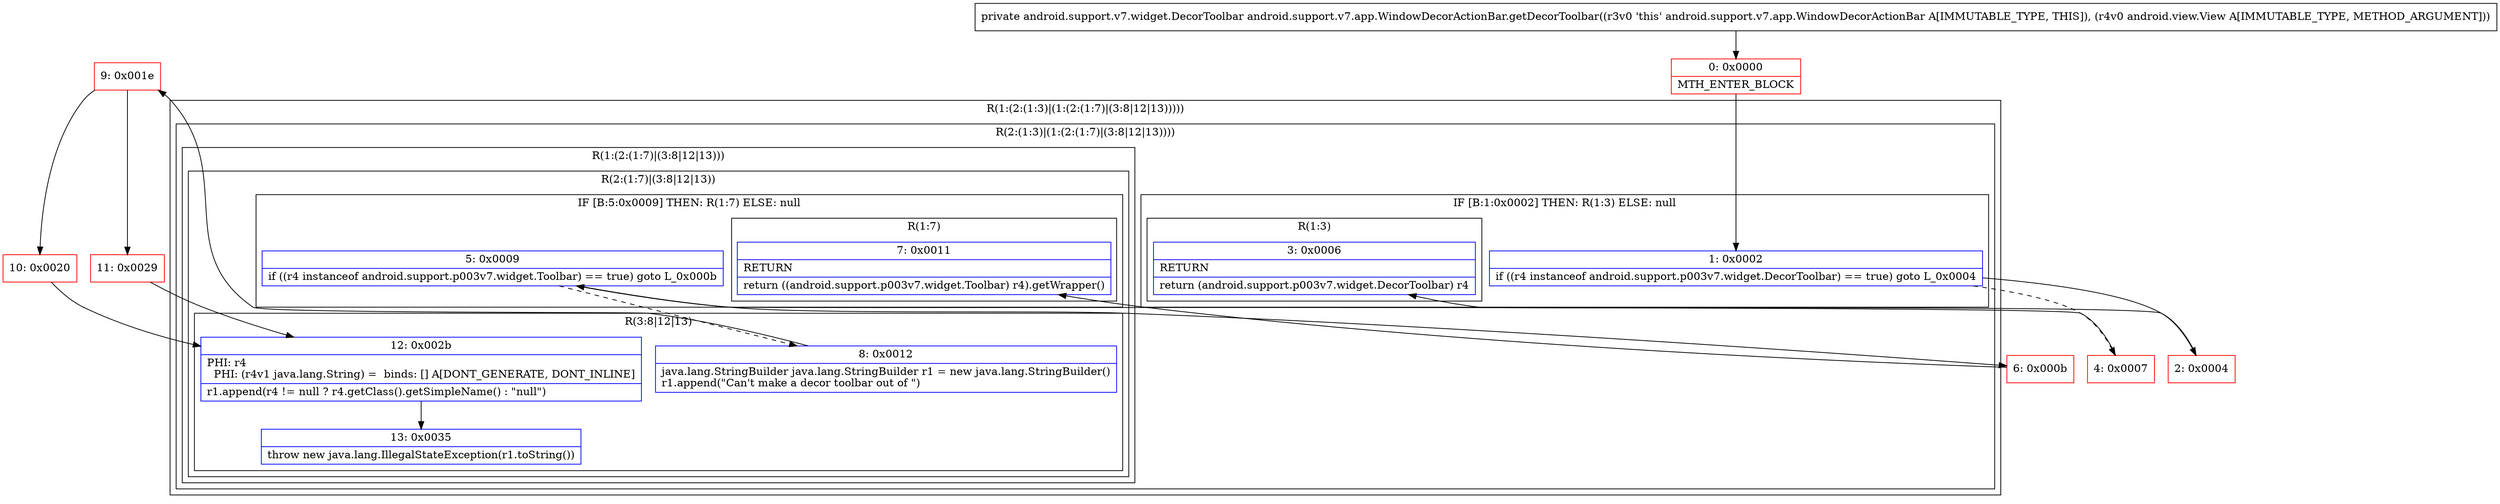 digraph "CFG forandroid.support.v7.app.WindowDecorActionBar.getDecorToolbar(Landroid\/view\/View;)Landroid\/support\/v7\/widget\/DecorToolbar;" {
subgraph cluster_Region_37752772 {
label = "R(1:(2:(1:3)|(1:(2:(1:7)|(3:8|12|13)))))";
node [shape=record,color=blue];
subgraph cluster_Region_309304189 {
label = "R(2:(1:3)|(1:(2:(1:7)|(3:8|12|13))))";
node [shape=record,color=blue];
subgraph cluster_IfRegion_735479682 {
label = "IF [B:1:0x0002] THEN: R(1:3) ELSE: null";
node [shape=record,color=blue];
Node_1 [shape=record,label="{1\:\ 0x0002|if ((r4 instanceof android.support.p003v7.widget.DecorToolbar) == true) goto L_0x0004\l}"];
subgraph cluster_Region_264765188 {
label = "R(1:3)";
node [shape=record,color=blue];
Node_3 [shape=record,label="{3\:\ 0x0006|RETURN\l|return (android.support.p003v7.widget.DecorToolbar) r4\l}"];
}
}
subgraph cluster_Region_226225943 {
label = "R(1:(2:(1:7)|(3:8|12|13)))";
node [shape=record,color=blue];
subgraph cluster_Region_1663121846 {
label = "R(2:(1:7)|(3:8|12|13))";
node [shape=record,color=blue];
subgraph cluster_IfRegion_2085898439 {
label = "IF [B:5:0x0009] THEN: R(1:7) ELSE: null";
node [shape=record,color=blue];
Node_5 [shape=record,label="{5\:\ 0x0009|if ((r4 instanceof android.support.p003v7.widget.Toolbar) == true) goto L_0x000b\l}"];
subgraph cluster_Region_1281079190 {
label = "R(1:7)";
node [shape=record,color=blue];
Node_7 [shape=record,label="{7\:\ 0x0011|RETURN\l|return ((android.support.p003v7.widget.Toolbar) r4).getWrapper()\l}"];
}
}
subgraph cluster_Region_923865654 {
label = "R(3:8|12|13)";
node [shape=record,color=blue];
Node_8 [shape=record,label="{8\:\ 0x0012|java.lang.StringBuilder java.lang.StringBuilder r1 = new java.lang.StringBuilder()\lr1.append(\"Can't make a decor toolbar out of \")\l}"];
Node_12 [shape=record,label="{12\:\ 0x002b|PHI: r4 \l  PHI: (r4v1 java.lang.String) =  binds: [] A[DONT_GENERATE, DONT_INLINE]\l|r1.append(r4 != null ? r4.getClass().getSimpleName() : \"null\")\l}"];
Node_13 [shape=record,label="{13\:\ 0x0035|throw new java.lang.IllegalStateException(r1.toString())\l}"];
}
}
}
}
}
Node_0 [shape=record,color=red,label="{0\:\ 0x0000|MTH_ENTER_BLOCK\l}"];
Node_2 [shape=record,color=red,label="{2\:\ 0x0004}"];
Node_4 [shape=record,color=red,label="{4\:\ 0x0007}"];
Node_6 [shape=record,color=red,label="{6\:\ 0x000b}"];
Node_9 [shape=record,color=red,label="{9\:\ 0x001e}"];
Node_10 [shape=record,color=red,label="{10\:\ 0x0020}"];
Node_11 [shape=record,color=red,label="{11\:\ 0x0029}"];
MethodNode[shape=record,label="{private android.support.v7.widget.DecorToolbar android.support.v7.app.WindowDecorActionBar.getDecorToolbar((r3v0 'this' android.support.v7.app.WindowDecorActionBar A[IMMUTABLE_TYPE, THIS]), (r4v0 android.view.View A[IMMUTABLE_TYPE, METHOD_ARGUMENT])) }"];
MethodNode -> Node_0;
Node_1 -> Node_2;
Node_1 -> Node_4[style=dashed];
Node_5 -> Node_6;
Node_5 -> Node_8[style=dashed];
Node_8 -> Node_9;
Node_12 -> Node_13;
Node_0 -> Node_1;
Node_2 -> Node_3;
Node_4 -> Node_5;
Node_6 -> Node_7;
Node_9 -> Node_10;
Node_9 -> Node_11;
Node_10 -> Node_12;
Node_11 -> Node_12;
}

